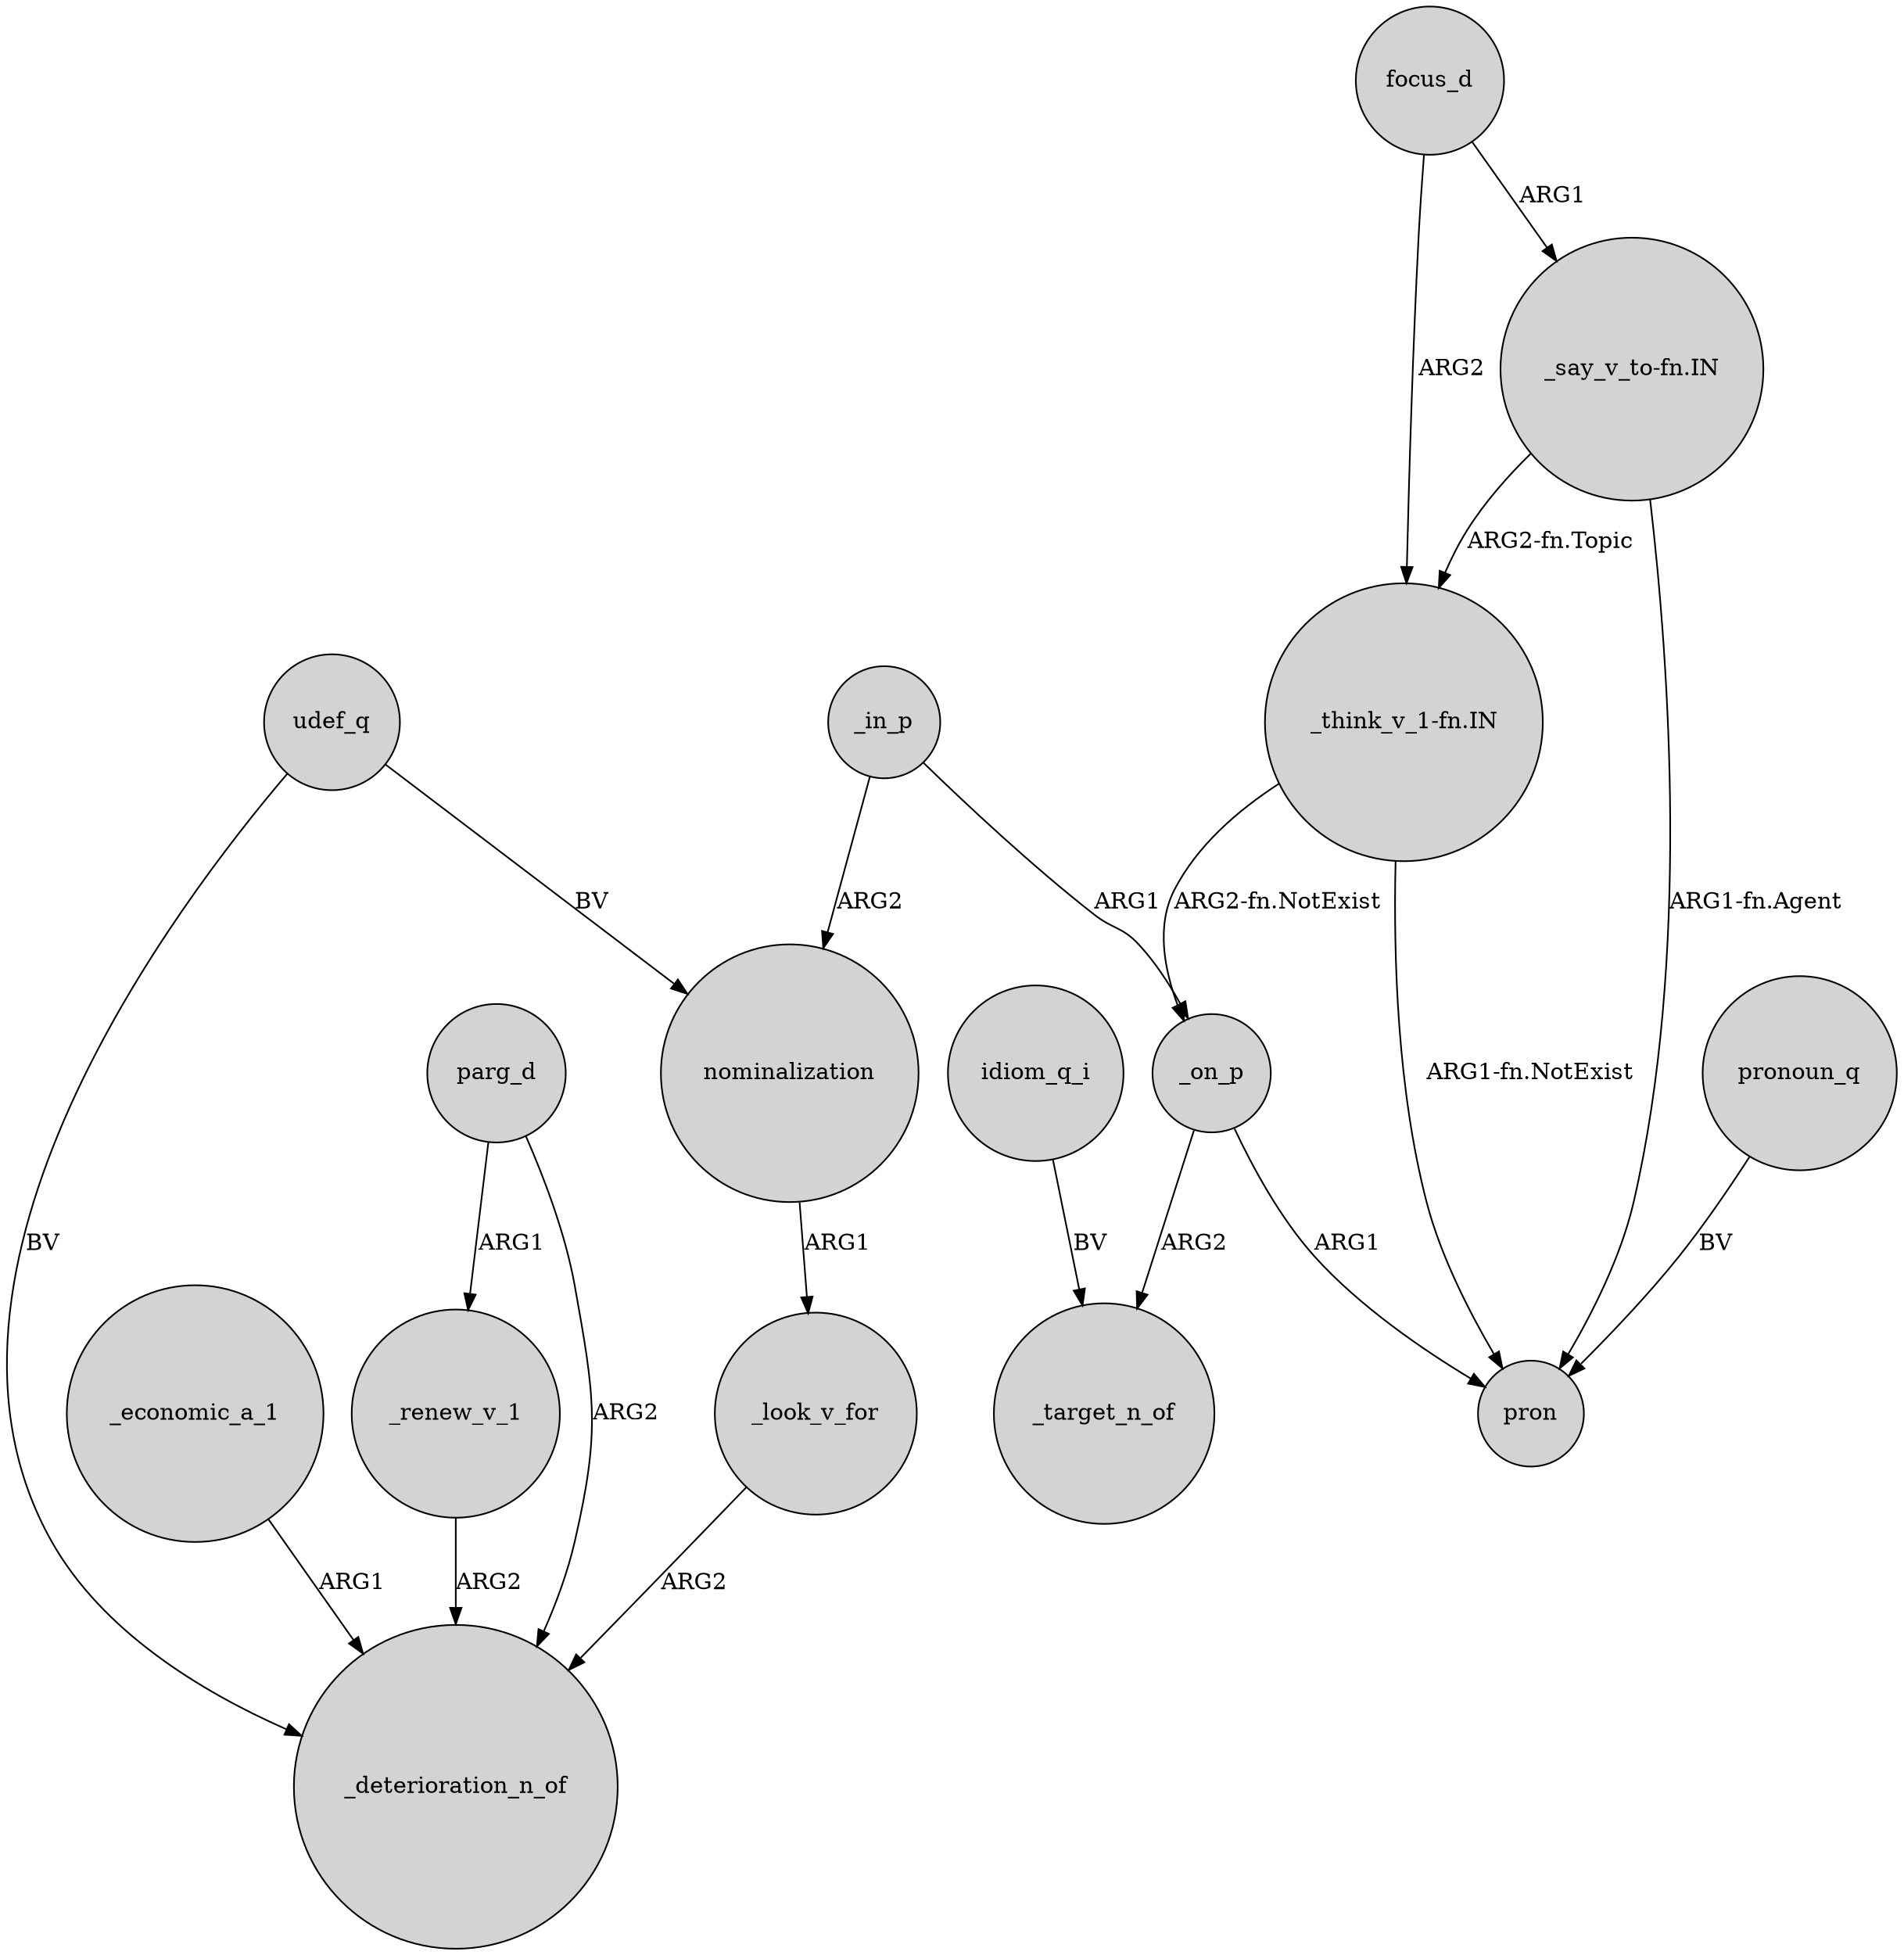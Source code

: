 digraph {
	node [shape=circle style=filled]
	udef_q -> _deterioration_n_of [label=BV]
	idiom_q_i -> _target_n_of [label=BV]
	_economic_a_1 -> _deterioration_n_of [label=ARG1]
	focus_d -> "_think_v_1-fn.IN" [label=ARG2]
	_in_p -> _on_p [label=ARG1]
	"_think_v_1-fn.IN" -> pron [label="ARG1-fn.NotExist"]
	_renew_v_1 -> _deterioration_n_of [label=ARG2]
	"_think_v_1-fn.IN" -> _on_p [label="ARG2-fn.NotExist"]
	parg_d -> _deterioration_n_of [label=ARG2]
	"_say_v_to-fn.IN" -> "_think_v_1-fn.IN" [label="ARG2-fn.Topic"]
	pronoun_q -> pron [label=BV]
	parg_d -> _renew_v_1 [label=ARG1]
	udef_q -> nominalization [label=BV]
	_on_p -> _target_n_of [label=ARG2]
	"_say_v_to-fn.IN" -> pron [label="ARG1-fn.Agent"]
	_look_v_for -> _deterioration_n_of [label=ARG2]
	_in_p -> nominalization [label=ARG2]
	nominalization -> _look_v_for [label=ARG1]
	_on_p -> pron [label=ARG1]
	focus_d -> "_say_v_to-fn.IN" [label=ARG1]
}
